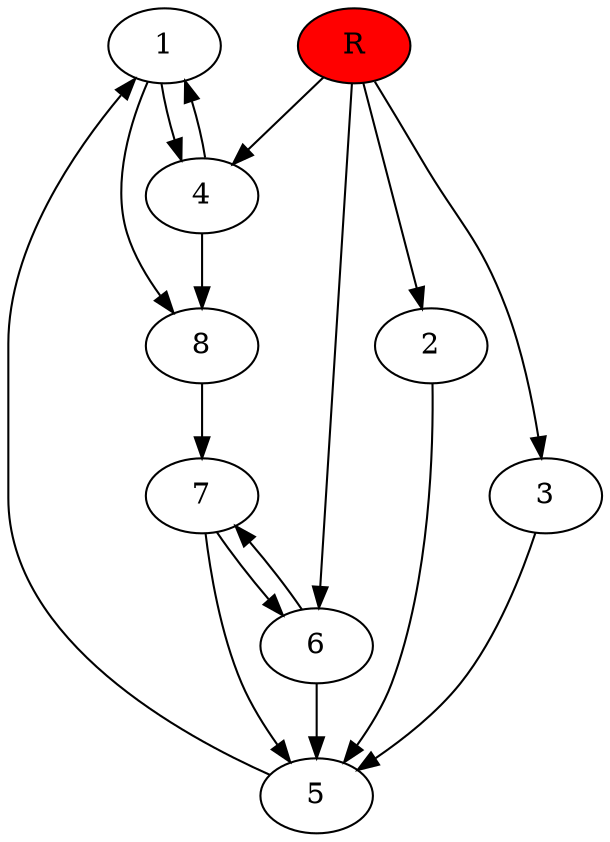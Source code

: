 digraph prb50066 {
	1
	2
	3
	4
	5
	6
	7
	8
	R [fillcolor="#ff0000" style=filled]
	1 -> 4
	1 -> 8
	2 -> 5
	3 -> 5
	4 -> 1
	4 -> 8
	5 -> 1
	6 -> 5
	6 -> 7
	7 -> 5
	7 -> 6
	8 -> 7
	R -> 2
	R -> 3
	R -> 4
	R -> 6
}
